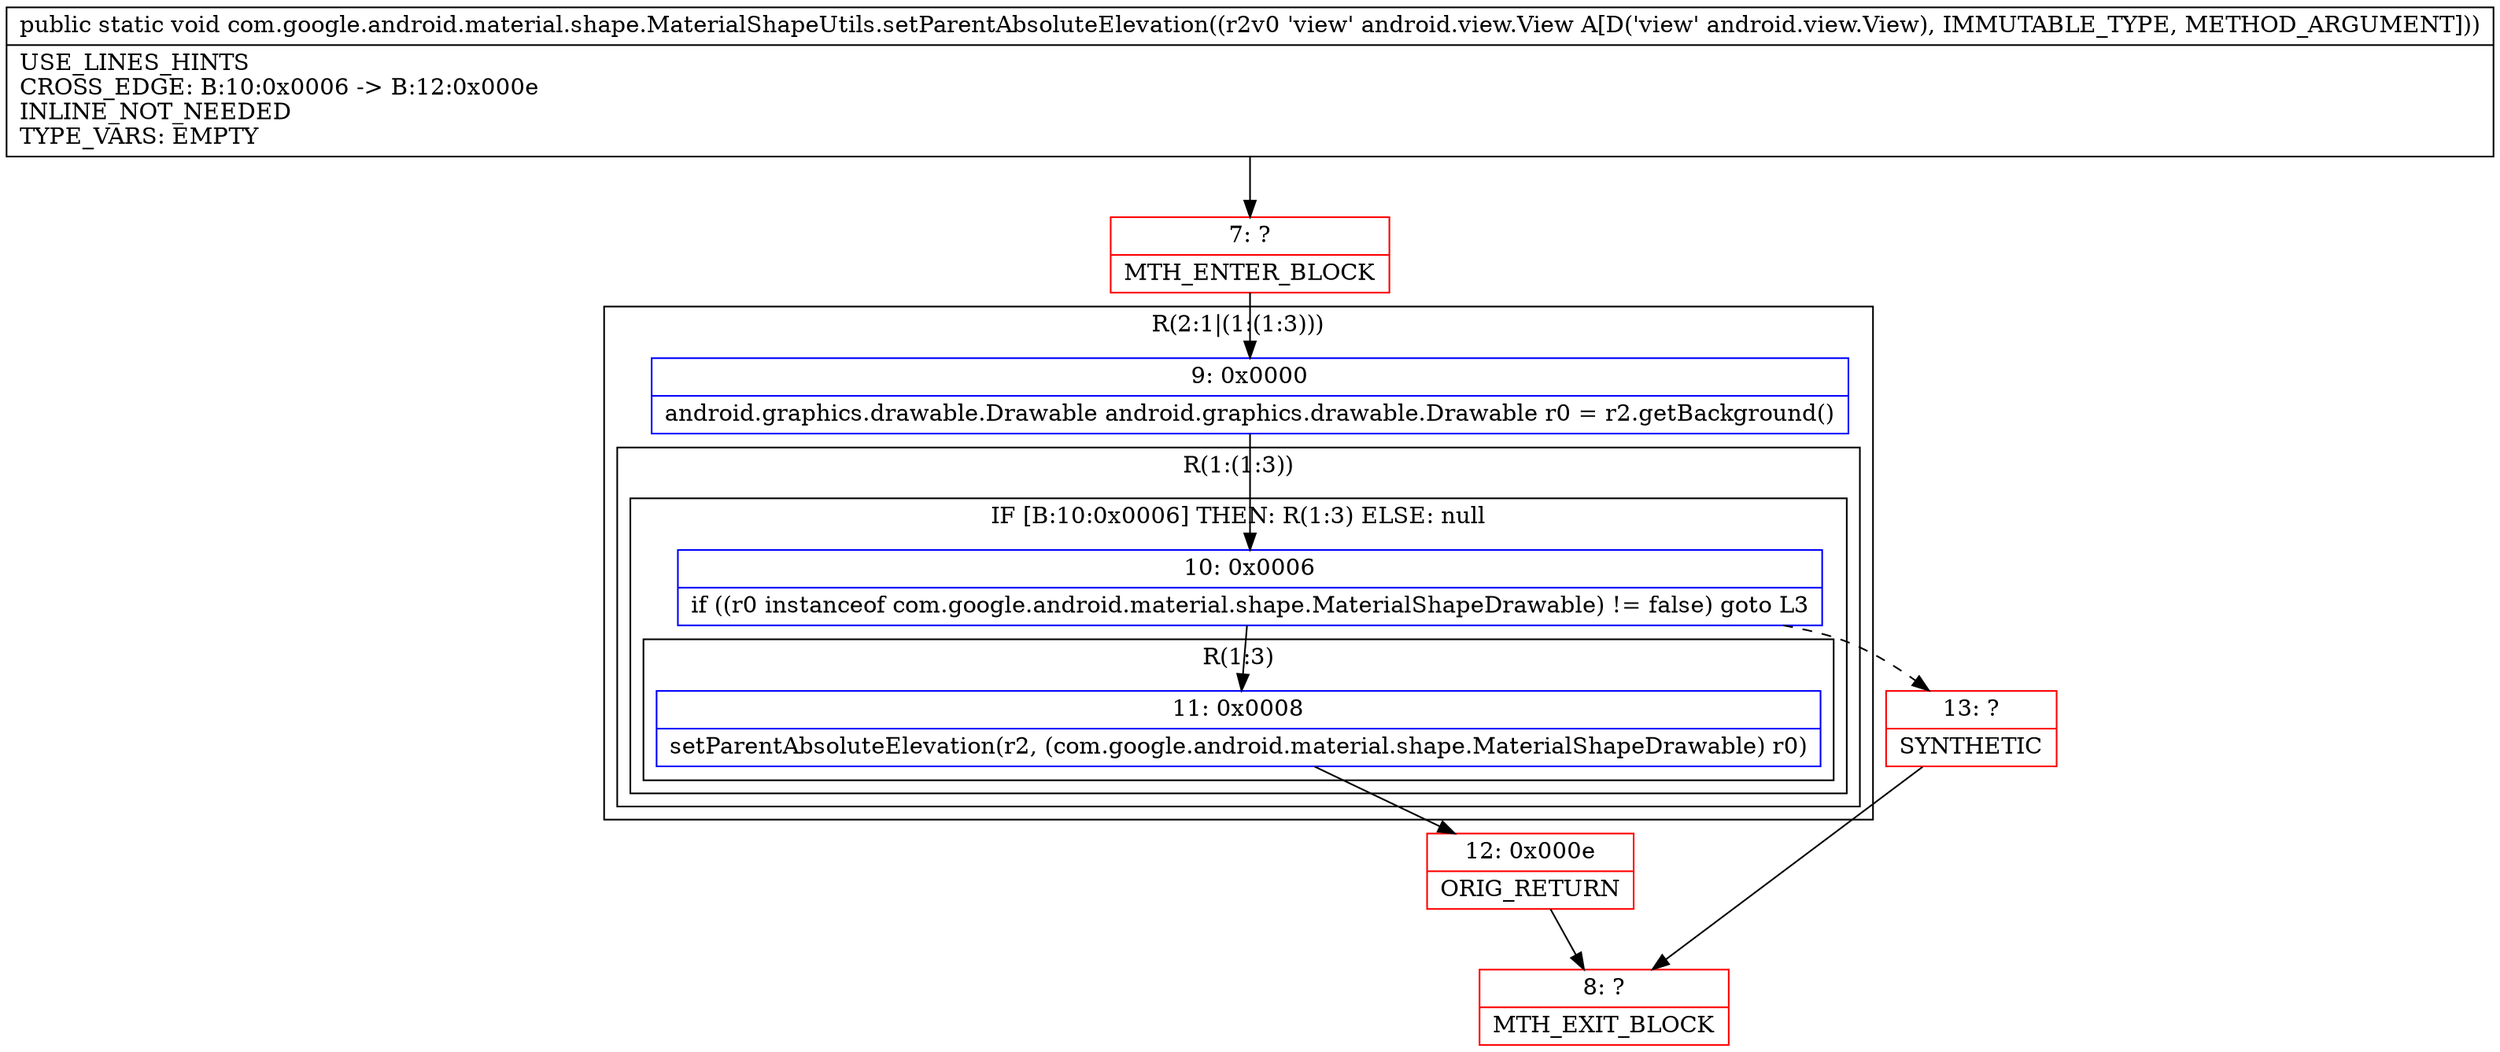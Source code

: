 digraph "CFG forcom.google.android.material.shape.MaterialShapeUtils.setParentAbsoluteElevation(Landroid\/view\/View;)V" {
subgraph cluster_Region_26943702 {
label = "R(2:1|(1:(1:3)))";
node [shape=record,color=blue];
Node_9 [shape=record,label="{9\:\ 0x0000|android.graphics.drawable.Drawable android.graphics.drawable.Drawable r0 = r2.getBackground()\l}"];
subgraph cluster_Region_967104346 {
label = "R(1:(1:3))";
node [shape=record,color=blue];
subgraph cluster_IfRegion_1491316783 {
label = "IF [B:10:0x0006] THEN: R(1:3) ELSE: null";
node [shape=record,color=blue];
Node_10 [shape=record,label="{10\:\ 0x0006|if ((r0 instanceof com.google.android.material.shape.MaterialShapeDrawable) != false) goto L3\l}"];
subgraph cluster_Region_922576378 {
label = "R(1:3)";
node [shape=record,color=blue];
Node_11 [shape=record,label="{11\:\ 0x0008|setParentAbsoluteElevation(r2, (com.google.android.material.shape.MaterialShapeDrawable) r0)\l}"];
}
}
}
}
Node_7 [shape=record,color=red,label="{7\:\ ?|MTH_ENTER_BLOCK\l}"];
Node_12 [shape=record,color=red,label="{12\:\ 0x000e|ORIG_RETURN\l}"];
Node_8 [shape=record,color=red,label="{8\:\ ?|MTH_EXIT_BLOCK\l}"];
Node_13 [shape=record,color=red,label="{13\:\ ?|SYNTHETIC\l}"];
MethodNode[shape=record,label="{public static void com.google.android.material.shape.MaterialShapeUtils.setParentAbsoluteElevation((r2v0 'view' android.view.View A[D('view' android.view.View), IMMUTABLE_TYPE, METHOD_ARGUMENT]))  | USE_LINES_HINTS\lCROSS_EDGE: B:10:0x0006 \-\> B:12:0x000e\lINLINE_NOT_NEEDED\lTYPE_VARS: EMPTY\l}"];
MethodNode -> Node_7;Node_9 -> Node_10;
Node_10 -> Node_11;
Node_10 -> Node_13[style=dashed];
Node_11 -> Node_12;
Node_7 -> Node_9;
Node_12 -> Node_8;
Node_13 -> Node_8;
}

